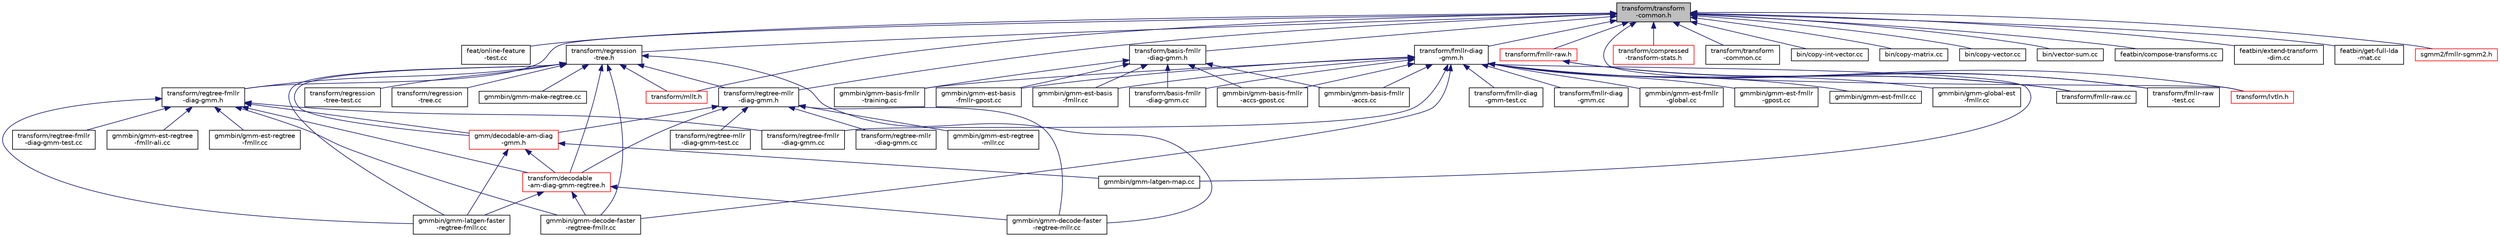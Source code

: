 digraph "transform/transform-common.h"
{
  edge [fontname="Helvetica",fontsize="10",labelfontname="Helvetica",labelfontsize="10"];
  node [fontname="Helvetica",fontsize="10",shape=record];
  Node43 [label="transform/transform\l-common.h",height=0.2,width=0.4,color="black", fillcolor="grey75", style="filled", fontcolor="black"];
  Node43 -> Node44 [dir="back",color="midnightblue",fontsize="10",style="solid",fontname="Helvetica"];
  Node44 [label="feat/online-feature\l-test.cc",height=0.2,width=0.4,color="black", fillcolor="white", style="filled",URL="$online-feature-test_8cc.html"];
  Node43 -> Node45 [dir="back",color="midnightblue",fontsize="10",style="solid",fontname="Helvetica"];
  Node45 [label="transform/regression\l-tree.h",height=0.2,width=0.4,color="black", fillcolor="white", style="filled",URL="$regression-tree_8h.html"];
  Node45 -> Node46 [dir="back",color="midnightblue",fontsize="10",style="solid",fontname="Helvetica"];
  Node46 [label="gmm/decodable-am-diag\l-gmm.h",height=0.2,width=0.4,color="red", fillcolor="white", style="filled",URL="$decodable-am-diag-gmm_8h.html"];
  Node46 -> Node48 [dir="back",color="midnightblue",fontsize="10",style="solid",fontname="Helvetica"];
  Node48 [label="transform/decodable\l-am-diag-gmm-regtree.h",height=0.2,width=0.4,color="red", fillcolor="white", style="filled",URL="$decodable-am-diag-gmm-regtree_8h.html"];
  Node48 -> Node50 [dir="back",color="midnightblue",fontsize="10",style="solid",fontname="Helvetica"];
  Node50 [label="gmmbin/gmm-decode-faster\l-regtree-fmllr.cc",height=0.2,width=0.4,color="black", fillcolor="white", style="filled",URL="$gmm-decode-faster-regtree-fmllr_8cc.html"];
  Node48 -> Node51 [dir="back",color="midnightblue",fontsize="10",style="solid",fontname="Helvetica"];
  Node51 [label="gmmbin/gmm-decode-faster\l-regtree-mllr.cc",height=0.2,width=0.4,color="black", fillcolor="white", style="filled",URL="$gmm-decode-faster-regtree-mllr_8cc.html"];
  Node48 -> Node52 [dir="back",color="midnightblue",fontsize="10",style="solid",fontname="Helvetica"];
  Node52 [label="gmmbin/gmm-latgen-faster\l-regtree-fmllr.cc",height=0.2,width=0.4,color="black", fillcolor="white", style="filled",URL="$gmm-latgen-faster-regtree-fmllr_8cc.html"];
  Node46 -> Node52 [dir="back",color="midnightblue",fontsize="10",style="solid",fontname="Helvetica"];
  Node46 -> Node61 [dir="back",color="midnightblue",fontsize="10",style="solid",fontname="Helvetica"];
  Node61 [label="gmmbin/gmm-latgen-map.cc",height=0.2,width=0.4,color="black", fillcolor="white", style="filled",URL="$gmm-latgen-map_8cc.html"];
  Node45 -> Node64 [dir="back",color="midnightblue",fontsize="10",style="solid",fontname="Helvetica"];
  Node64 [label="transform/regtree-fmllr\l-diag-gmm.h",height=0.2,width=0.4,color="black", fillcolor="white", style="filled",URL="$regtree-fmllr-diag-gmm_8h.html"];
  Node64 -> Node46 [dir="back",color="midnightblue",fontsize="10",style="solid",fontname="Helvetica"];
  Node64 -> Node48 [dir="back",color="midnightblue",fontsize="10",style="solid",fontname="Helvetica"];
  Node64 -> Node65 [dir="back",color="midnightblue",fontsize="10",style="solid",fontname="Helvetica"];
  Node65 [label="transform/regtree-fmllr\l-diag-gmm-test.cc",height=0.2,width=0.4,color="black", fillcolor="white", style="filled",URL="$regtree-fmllr-diag-gmm-test_8cc.html"];
  Node64 -> Node66 [dir="back",color="midnightblue",fontsize="10",style="solid",fontname="Helvetica"];
  Node66 [label="transform/regtree-fmllr\l-diag-gmm.cc",height=0.2,width=0.4,color="black", fillcolor="white", style="filled",URL="$regtree-fmllr-diag-gmm_8cc.html"];
  Node64 -> Node50 [dir="back",color="midnightblue",fontsize="10",style="solid",fontname="Helvetica"];
  Node64 -> Node67 [dir="back",color="midnightblue",fontsize="10",style="solid",fontname="Helvetica"];
  Node67 [label="gmmbin/gmm-est-regtree\l-fmllr-ali.cc",height=0.2,width=0.4,color="black", fillcolor="white", style="filled",URL="$gmm-est-regtree-fmllr-ali_8cc.html"];
  Node64 -> Node68 [dir="back",color="midnightblue",fontsize="10",style="solid",fontname="Helvetica"];
  Node68 [label="gmmbin/gmm-est-regtree\l-fmllr.cc",height=0.2,width=0.4,color="black", fillcolor="white", style="filled",URL="$gmm-est-regtree-fmllr_8cc.html"];
  Node64 -> Node52 [dir="back",color="midnightblue",fontsize="10",style="solid",fontname="Helvetica"];
  Node45 -> Node69 [dir="back",color="midnightblue",fontsize="10",style="solid",fontname="Helvetica"];
  Node69 [label="transform/regtree-mllr\l-diag-gmm.h",height=0.2,width=0.4,color="black", fillcolor="white", style="filled",URL="$regtree-mllr-diag-gmm_8h.html"];
  Node69 -> Node46 [dir="back",color="midnightblue",fontsize="10",style="solid",fontname="Helvetica"];
  Node69 -> Node48 [dir="back",color="midnightblue",fontsize="10",style="solid",fontname="Helvetica"];
  Node69 -> Node70 [dir="back",color="midnightblue",fontsize="10",style="solid",fontname="Helvetica"];
  Node70 [label="transform/regtree-mllr\l-diag-gmm-test.cc",height=0.2,width=0.4,color="black", fillcolor="white", style="filled",URL="$regtree-mllr-diag-gmm-test_8cc.html"];
  Node69 -> Node71 [dir="back",color="midnightblue",fontsize="10",style="solid",fontname="Helvetica"];
  Node71 [label="transform/regtree-mllr\l-diag-gmm.cc",height=0.2,width=0.4,color="black", fillcolor="white", style="filled",URL="$regtree-mllr-diag-gmm_8cc.html"];
  Node69 -> Node51 [dir="back",color="midnightblue",fontsize="10",style="solid",fontname="Helvetica"];
  Node69 -> Node72 [dir="back",color="midnightblue",fontsize="10",style="solid",fontname="Helvetica"];
  Node72 [label="gmmbin/gmm-est-regtree\l-mllr.cc",height=0.2,width=0.4,color="black", fillcolor="white", style="filled",URL="$gmm-est-regtree-mllr_8cc.html"];
  Node45 -> Node48 [dir="back",color="midnightblue",fontsize="10",style="solid",fontname="Helvetica"];
  Node45 -> Node73 [dir="back",color="midnightblue",fontsize="10",style="solid",fontname="Helvetica"];
  Node73 [label="transform/mllt.h",height=0.2,width=0.4,color="red", fillcolor="white", style="filled",URL="$mllt_8h.html"];
  Node45 -> Node81 [dir="back",color="midnightblue",fontsize="10",style="solid",fontname="Helvetica"];
  Node81 [label="transform/regression\l-tree-test.cc",height=0.2,width=0.4,color="black", fillcolor="white", style="filled",URL="$regression-tree-test_8cc.html"];
  Node45 -> Node82 [dir="back",color="midnightblue",fontsize="10",style="solid",fontname="Helvetica"];
  Node82 [label="transform/regression\l-tree.cc",height=0.2,width=0.4,color="black", fillcolor="white", style="filled",URL="$regression-tree_8cc.html"];
  Node45 -> Node50 [dir="back",color="midnightblue",fontsize="10",style="solid",fontname="Helvetica"];
  Node45 -> Node51 [dir="back",color="midnightblue",fontsize="10",style="solid",fontname="Helvetica"];
  Node45 -> Node52 [dir="back",color="midnightblue",fontsize="10",style="solid",fontname="Helvetica"];
  Node45 -> Node83 [dir="back",color="midnightblue",fontsize="10",style="solid",fontname="Helvetica"];
  Node83 [label="gmmbin/gmm-make-regtree.cc",height=0.2,width=0.4,color="black", fillcolor="white", style="filled",URL="$gmm-make-regtree_8cc.html"];
  Node43 -> Node64 [dir="back",color="midnightblue",fontsize="10",style="solid",fontname="Helvetica"];
  Node43 -> Node69 [dir="back",color="midnightblue",fontsize="10",style="solid",fontname="Helvetica"];
  Node43 -> Node84 [dir="back",color="midnightblue",fontsize="10",style="solid",fontname="Helvetica"];
  Node84 [label="transform/fmllr-diag\l-gmm.h",height=0.2,width=0.4,color="black", fillcolor="white", style="filled",URL="$fmllr-diag-gmm_8h.html"];
  Node84 -> Node85 [dir="back",color="midnightblue",fontsize="10",style="solid",fontname="Helvetica"];
  Node85 [label="transform/basis-fmllr\l-diag-gmm.cc",height=0.2,width=0.4,color="black", fillcolor="white", style="filled",URL="$basis-fmllr-diag-gmm_8cc.html"];
  Node84 -> Node86 [dir="back",color="midnightblue",fontsize="10",style="solid",fontname="Helvetica"];
  Node86 [label="transform/fmllr-diag\l-gmm-test.cc",height=0.2,width=0.4,color="black", fillcolor="white", style="filled",URL="$fmllr-diag-gmm-test_8cc.html"];
  Node84 -> Node87 [dir="back",color="midnightblue",fontsize="10",style="solid",fontname="Helvetica"];
  Node87 [label="transform/fmllr-diag\l-gmm.cc",height=0.2,width=0.4,color="black", fillcolor="white", style="filled",URL="$fmllr-diag-gmm_8cc.html"];
  Node84 -> Node88 [dir="back",color="midnightblue",fontsize="10",style="solid",fontname="Helvetica"];
  Node88 [label="transform/fmllr-raw\l-test.cc",height=0.2,width=0.4,color="black", fillcolor="white", style="filled",URL="$fmllr-raw-test_8cc.html"];
  Node84 -> Node89 [dir="back",color="midnightblue",fontsize="10",style="solid",fontname="Helvetica"];
  Node89 [label="transform/fmllr-raw.cc",height=0.2,width=0.4,color="black", fillcolor="white", style="filled",URL="$fmllr-raw_8cc.html"];
  Node84 -> Node90 [dir="back",color="midnightblue",fontsize="10",style="solid",fontname="Helvetica"];
  Node90 [label="transform/lvtln.h",height=0.2,width=0.4,color="red", fillcolor="white", style="filled",URL="$lvtln_8h.html"];
  Node84 -> Node66 [dir="back",color="midnightblue",fontsize="10",style="solid",fontname="Helvetica"];
  Node84 -> Node96 [dir="back",color="midnightblue",fontsize="10",style="solid",fontname="Helvetica"];
  Node96 [label="gmmbin/gmm-basis-fmllr\l-accs-gpost.cc",height=0.2,width=0.4,color="black", fillcolor="white", style="filled",URL="$gmm-basis-fmllr-accs-gpost_8cc.html"];
  Node84 -> Node97 [dir="back",color="midnightblue",fontsize="10",style="solid",fontname="Helvetica"];
  Node97 [label="gmmbin/gmm-basis-fmllr\l-accs.cc",height=0.2,width=0.4,color="black", fillcolor="white", style="filled",URL="$gmm-basis-fmllr-accs_8cc.html"];
  Node84 -> Node98 [dir="back",color="midnightblue",fontsize="10",style="solid",fontname="Helvetica"];
  Node98 [label="gmmbin/gmm-basis-fmllr\l-training.cc",height=0.2,width=0.4,color="black", fillcolor="white", style="filled",URL="$gmm-basis-fmllr-training_8cc.html"];
  Node84 -> Node50 [dir="back",color="midnightblue",fontsize="10",style="solid",fontname="Helvetica"];
  Node84 -> Node99 [dir="back",color="midnightblue",fontsize="10",style="solid",fontname="Helvetica"];
  Node99 [label="gmmbin/gmm-est-basis\l-fmllr-gpost.cc",height=0.2,width=0.4,color="black", fillcolor="white", style="filled",URL="$gmm-est-basis-fmllr-gpost_8cc.html"];
  Node84 -> Node100 [dir="back",color="midnightblue",fontsize="10",style="solid",fontname="Helvetica"];
  Node100 [label="gmmbin/gmm-est-basis\l-fmllr.cc",height=0.2,width=0.4,color="black", fillcolor="white", style="filled",URL="$gmm-est-basis-fmllr_8cc.html"];
  Node84 -> Node101 [dir="back",color="midnightblue",fontsize="10",style="solid",fontname="Helvetica"];
  Node101 [label="gmmbin/gmm-est-fmllr\l-global.cc",height=0.2,width=0.4,color="black", fillcolor="white", style="filled",URL="$gmm-est-fmllr-global_8cc.html"];
  Node84 -> Node102 [dir="back",color="midnightblue",fontsize="10",style="solid",fontname="Helvetica"];
  Node102 [label="gmmbin/gmm-est-fmllr\l-gpost.cc",height=0.2,width=0.4,color="black", fillcolor="white", style="filled",URL="$gmm-est-fmllr-gpost_8cc.html"];
  Node84 -> Node103 [dir="back",color="midnightblue",fontsize="10",style="solid",fontname="Helvetica"];
  Node103 [label="gmmbin/gmm-est-fmllr.cc",height=0.2,width=0.4,color="black", fillcolor="white", style="filled",URL="$gmm-est-fmllr_8cc.html"];
  Node84 -> Node104 [dir="back",color="midnightblue",fontsize="10",style="solid",fontname="Helvetica"];
  Node104 [label="gmmbin/gmm-global-est\l-fmllr.cc",height=0.2,width=0.4,color="black", fillcolor="white", style="filled",URL="$gmm-global-est-fmllr_8cc.html"];
  Node84 -> Node61 [dir="back",color="midnightblue",fontsize="10",style="solid",fontname="Helvetica"];
  Node43 -> Node105 [dir="back",color="midnightblue",fontsize="10",style="solid",fontname="Helvetica"];
  Node105 [label="transform/basis-fmllr\l-diag-gmm.h",height=0.2,width=0.4,color="black", fillcolor="white", style="filled",URL="$basis-fmllr-diag-gmm_8h.html"];
  Node105 -> Node85 [dir="back",color="midnightblue",fontsize="10",style="solid",fontname="Helvetica"];
  Node105 -> Node96 [dir="back",color="midnightblue",fontsize="10",style="solid",fontname="Helvetica"];
  Node105 -> Node97 [dir="back",color="midnightblue",fontsize="10",style="solid",fontname="Helvetica"];
  Node105 -> Node98 [dir="back",color="midnightblue",fontsize="10",style="solid",fontname="Helvetica"];
  Node105 -> Node99 [dir="back",color="midnightblue",fontsize="10",style="solid",fontname="Helvetica"];
  Node105 -> Node100 [dir="back",color="midnightblue",fontsize="10",style="solid",fontname="Helvetica"];
  Node43 -> Node106 [dir="back",color="midnightblue",fontsize="10",style="solid",fontname="Helvetica"];
  Node106 [label="transform/compressed\l-transform-stats.h",height=0.2,width=0.4,color="red", fillcolor="white", style="filled",URL="$compressed-transform-stats_8h.html"];
  Node43 -> Node108 [dir="back",color="midnightblue",fontsize="10",style="solid",fontname="Helvetica"];
  Node108 [label="transform/fmllr-raw.h",height=0.2,width=0.4,color="red", fillcolor="white", style="filled",URL="$fmllr-raw_8h.html"];
  Node108 -> Node88 [dir="back",color="midnightblue",fontsize="10",style="solid",fontname="Helvetica"];
  Node108 -> Node89 [dir="back",color="midnightblue",fontsize="10",style="solid",fontname="Helvetica"];
  Node43 -> Node90 [dir="back",color="midnightblue",fontsize="10",style="solid",fontname="Helvetica"];
  Node43 -> Node73 [dir="back",color="midnightblue",fontsize="10",style="solid",fontname="Helvetica"];
  Node43 -> Node111 [dir="back",color="midnightblue",fontsize="10",style="solid",fontname="Helvetica"];
  Node111 [label="transform/transform\l-common.cc",height=0.2,width=0.4,color="black", fillcolor="white", style="filled",URL="$transform-common_8cc.html"];
  Node43 -> Node112 [dir="back",color="midnightblue",fontsize="10",style="solid",fontname="Helvetica"];
  Node112 [label="bin/copy-int-vector.cc",height=0.2,width=0.4,color="black", fillcolor="white", style="filled",URL="$copy-int-vector_8cc.html"];
  Node43 -> Node113 [dir="back",color="midnightblue",fontsize="10",style="solid",fontname="Helvetica"];
  Node113 [label="bin/copy-matrix.cc",height=0.2,width=0.4,color="black", fillcolor="white", style="filled",URL="$copy-matrix_8cc.html"];
  Node43 -> Node114 [dir="back",color="midnightblue",fontsize="10",style="solid",fontname="Helvetica"];
  Node114 [label="bin/copy-vector.cc",height=0.2,width=0.4,color="black", fillcolor="white", style="filled",URL="$copy-vector_8cc.html"];
  Node43 -> Node115 [dir="back",color="midnightblue",fontsize="10",style="solid",fontname="Helvetica"];
  Node115 [label="bin/vector-sum.cc",height=0.2,width=0.4,color="black", fillcolor="white", style="filled",URL="$vector-sum_8cc.html"];
  Node43 -> Node116 [dir="back",color="midnightblue",fontsize="10",style="solid",fontname="Helvetica"];
  Node116 [label="featbin/compose-transforms.cc",height=0.2,width=0.4,color="black", fillcolor="white", style="filled",URL="$compose-transforms_8cc.html"];
  Node43 -> Node117 [dir="back",color="midnightblue",fontsize="10",style="solid",fontname="Helvetica"];
  Node117 [label="featbin/extend-transform\l-dim.cc",height=0.2,width=0.4,color="black", fillcolor="white", style="filled",URL="$extend-transform-dim_8cc.html"];
  Node43 -> Node118 [dir="back",color="midnightblue",fontsize="10",style="solid",fontname="Helvetica"];
  Node118 [label="featbin/get-full-lda\l-mat.cc",height=0.2,width=0.4,color="black", fillcolor="white", style="filled",URL="$get-full-lda-mat_8cc.html"];
  Node43 -> Node119 [dir="back",color="midnightblue",fontsize="10",style="solid",fontname="Helvetica"];
  Node119 [label="sgmm2/fmllr-sgmm2.h",height=0.2,width=0.4,color="red", fillcolor="white", style="filled",URL="$fmllr-sgmm2_8h.html"];
}
